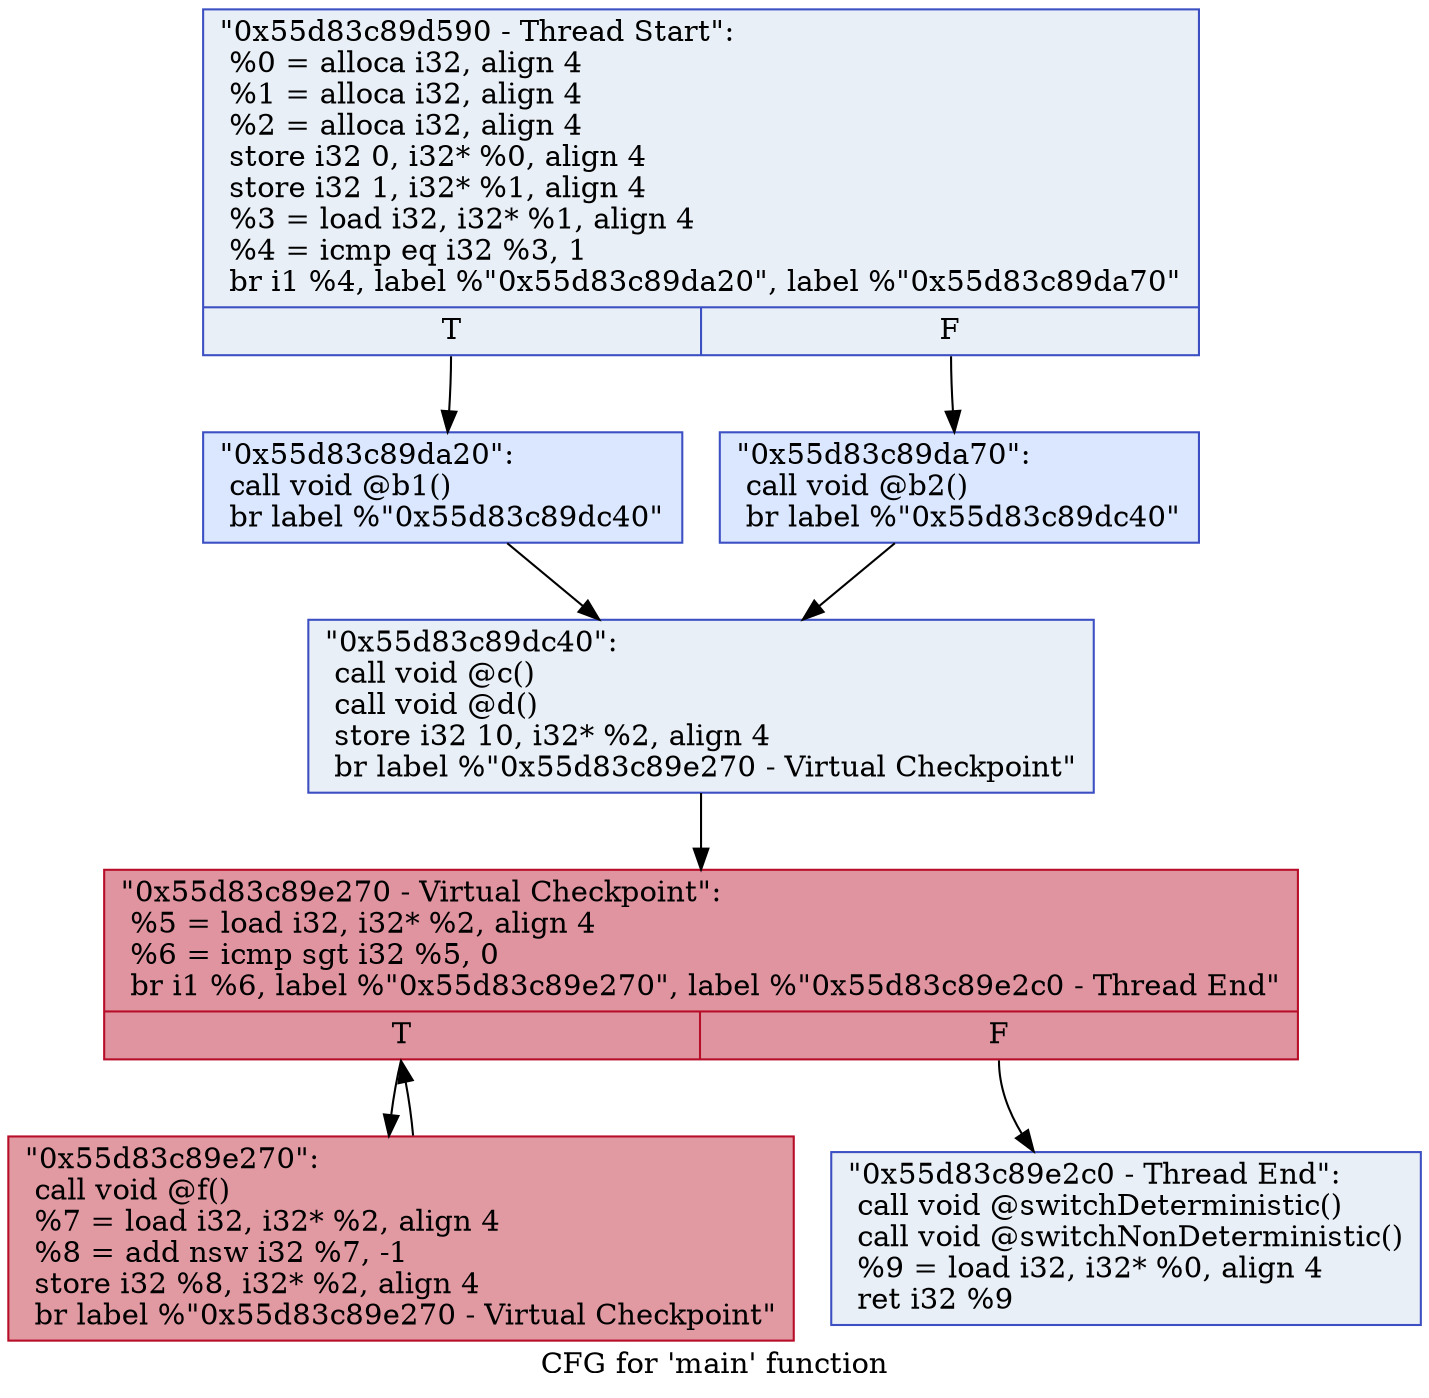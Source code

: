 digraph "CFG for 'main' function" {
	label="CFG for 'main' function";

	Node0x55d83c89d590 [shape=record,color="#3d50c3ff", style=filled, fillcolor="#cedaeb70",label="{\"0x55d83c89d590 - Thread Start\":\l  %0 = alloca i32, align 4\l  %1 = alloca i32, align 4\l  %2 = alloca i32, align 4\l  store i32 0, i32* %0, align 4\l  store i32 1, i32* %1, align 4\l  %3 = load i32, i32* %1, align 4\l  %4 = icmp eq i32 %3, 1\l  br i1 %4, label %\"0x55d83c89da20\", label %\"0x55d83c89da70\"\l|{<s0>T|<s1>F}}"];
	Node0x55d83c89d590:s0 -> Node0x55d83c89da20;
	Node0x55d83c89d590:s1 -> Node0x55d83c89da70;
	Node0x55d83c89da20 [shape=record,color="#3d50c3ff", style=filled, fillcolor="#abc8fd70",label="{\"0x55d83c89da20\":                                 \l  call void @b1()\l  br label %\"0x55d83c89dc40\"\l}"];
	Node0x55d83c89da20 -> Node0x55d83c89dc40;
	Node0x55d83c89da70 [shape=record,color="#3d50c3ff", style=filled, fillcolor="#abc8fd70",label="{\"0x55d83c89da70\":                                 \l  call void @b2()\l  br label %\"0x55d83c89dc40\"\l}"];
	Node0x55d83c89da70 -> Node0x55d83c89dc40;
	Node0x55d83c89dc40 [shape=record,color="#3d50c3ff", style=filled, fillcolor="#cedaeb70",label="{\"0x55d83c89dc40\":                                 \l  call void @c()\l  call void @d()\l  store i32 10, i32* %2, align 4\l  br label %\"0x55d83c89e270 - Virtual Checkpoint\"\l}"];
	Node0x55d83c89dc40 -> Node0x55d83c89e0b0;
	Node0x55d83c89e0b0 [shape=record,color="#b70d28ff", style=filled, fillcolor="#b70d2870",label="{\"0x55d83c89e270 - Virtual Checkpoint\":            \l  %5 = load i32, i32* %2, align 4\l  %6 = icmp sgt i32 %5, 0\l  br i1 %6, label %\"0x55d83c89e270\", label %\"0x55d83c89e2c0 - Thread End\"\l|{<s0>T|<s1>F}}"];
	Node0x55d83c89e0b0:s0 -> Node0x55d83c89e270;
	Node0x55d83c89e0b0:s1 -> Node0x55d83c89e2c0;
	Node0x55d83c89e270 [shape=record,color="#b70d28ff", style=filled, fillcolor="#bb1b2c70",label="{\"0x55d83c89e270\":                                 \l  call void @f()\l  %7 = load i32, i32* %2, align 4\l  %8 = add nsw i32 %7, -1\l  store i32 %8, i32* %2, align 4\l  br label %\"0x55d83c89e270 - Virtual Checkpoint\"\l}"];
	Node0x55d83c89e270 -> Node0x55d83c89e0b0;
	Node0x55d83c89e2c0 [shape=record,color="#3d50c3ff", style=filled, fillcolor="#cedaeb70",label="{\"0x55d83c89e2c0 - Thread End\":                    \l  call void @switchDeterministic()\l  call void @switchNonDeterministic()\l  %9 = load i32, i32* %0, align 4\l  ret i32 %9\l}"];
}
